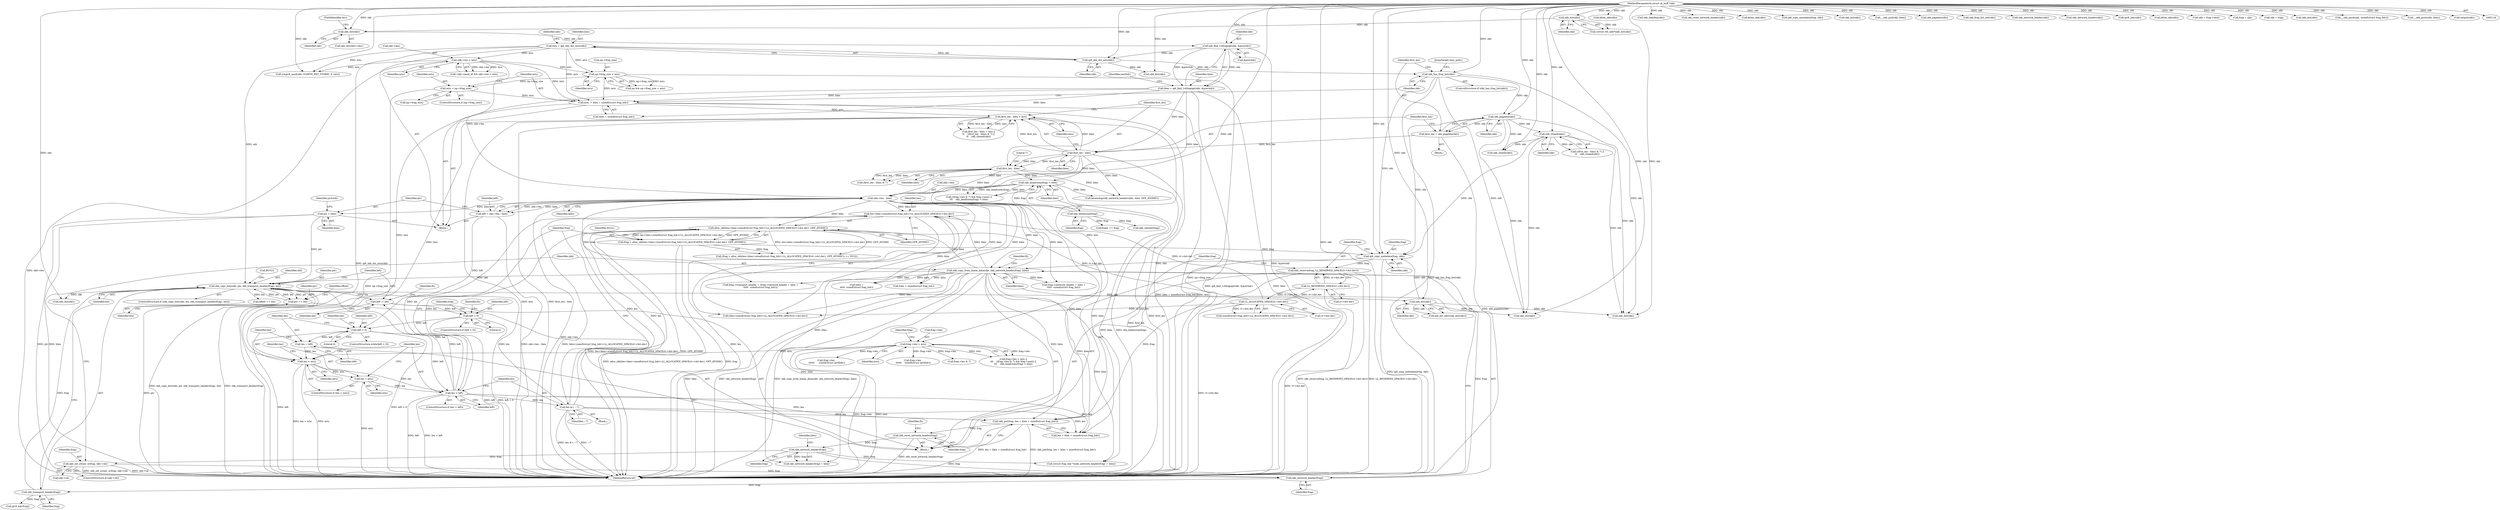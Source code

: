 digraph "0_linux_87c48fa3b4630905f98268dde838ee43626a060c_1@API" {
"1000683" [label="(Call,len+hlen+sizeof(struct frag_hdr)+LL_ALLOCATED_SPACE(rt->dst.dev))"];
"1000675" [label="(Call,len &= ~7)"];
"1000671" [label="(Call,len < left)"];
"1000667" [label="(Call,len = mtu)"];
"1000664" [label="(Call,len > mtu)"];
"1000660" [label="(Call,len = left)"];
"1000656" [label="(Call,left > 0)"];
"1000641" [label="(Call,left = skb->len - hlen)"];
"1000643" [label="(Call,skb->len - hlen)"];
"1000194" [label="(Call,skb->len > mtu)"];
"1000184" [label="(Call,mtu = ip6_skb_dst_mtu(skb))"];
"1000186" [label="(Call,ip6_skb_dst_mtu(skb))"];
"1000176" [label="(Call,ip6_find_1stfragopt(skb, &prevhdr))"];
"1000171" [label="(Call,skb_dst(skb))"];
"1000128" [label="(Call,skb_dst(skb))"];
"1000119" [label="(MethodParameterIn,struct sk_buff *skb)"];
"1000267" [label="(Call,first_len - hlen)"];
"1000261" [label="(Call,first_len - hlen)"];
"1000253" [label="(Call,first_len = skb_pagelen(skb))"];
"1000255" [label="(Call,skb_pagelen(skb))"];
"1000249" [label="(Call,skb_has_frag_list(skb))"];
"1000174" [label="(Call,hlen = ip6_find_1stfragopt(skb, &prevhdr))"];
"1000292" [label="(Call,skb_headroom(frag) < hlen)"];
"1000293" [label="(Call,skb_headroom(frag))"];
"1000811" [label="(Call,left > 0)"];
"1000801" [label="(Call,left -= len)"];
"1000794" [label="(Call,skb_copy_bits(skb, ptr, skb_transport_header(frag), len))"];
"1000760" [label="(Call,skb_copy_from_linear_data(skb, skb_network_header(frag), hlen))"];
"1000710" [label="(Call,ip6_copy_metadata(frag, skb))"];
"1000680" [label="(Call,frag = alloc_skb(len+hlen+sizeof(struct frag_hdr)+LL_ALLOCATED_SPACE(rt->dst.dev), GFP_ATOMIC))"];
"1000682" [label="(Call,alloc_skb(len+hlen+sizeof(struct frag_hdr)+LL_ALLOCATED_SPACE(rt->dst.dev), GFP_ATOMIC))"];
"1000690" [label="(Call,LL_ALLOCATED_SPACE(rt->dst.dev))"];
"1000715" [label="(Call,LL_RESERVED_SPACE(rt->dst.dev))"];
"1000848" [label="(Call,skb_dst(skb))"];
"1000271" [label="(Call,skb_cloned(skb))"];
"1000762" [label="(Call,skb_network_header(frag))"];
"1000736" [label="(Call,skb_network_header(frag))"];
"1000729" [label="(Call,skb_reset_network_header(frag))"];
"1000721" [label="(Call,skb_put(frag, len + hlen + sizeof(struct frag_hdr)))"];
"1000713" [label="(Call,skb_reserve(frag, LL_RESERVED_SPACE(rt->dst.dev)))"];
"1000755" [label="(Call,skb_set_owner_w(frag, skb->sk))"];
"1000832" [label="(Call,ptr += len)"];
"1000648" [label="(Call,ptr = hlen)"];
"1000797" [label="(Call,skb_transport_header(frag))"];
"1000260" [label="(Call,first_len - hlen > mtu)"];
"1000242" [label="(Call,mtu -= hlen + sizeof(struct frag_hdr))"];
"1000237" [label="(Call,mtu = np->frag_size)"];
"1000227" [label="(Call,np->frag_size < mtu)"];
"1000277" [label="(Call,frag->len > mtu)"];
"1000643" [label="(Call,skb->len - hlen)"];
"1000177" [label="(Identifier,skb)"];
"1000797" [label="(Call,skb_transport_header(frag))"];
"1000243" [label="(Identifier,mtu)"];
"1000254" [label="(Identifier,first_len)"];
"1000810" [label="(ControlStructure,if (left > 0))"];
"1000231" [label="(Identifier,mtu)"];
"1000868" [label="(Call,kfree_skb(skb))"];
"1000764" [label="(Identifier,hlen)"];
"1000269" [label="(Identifier,hlen)"];
"1000679" [label="(Call,(frag = alloc_skb(len+hlen+sizeof(struct frag_hdr)+LL_ALLOCATED_SPACE(rt->dst.dev), GFP_ATOMIC)) == NULL)"];
"1000762" [label="(Call,skb_network_header(frag))"];
"1000763" [label="(Identifier,frag)"];
"1000170" [label="(Call,skb_dst(skb)->dev)"];
"1000660" [label="(Call,len = left)"];
"1000284" [label="(Call,frag->len & 7)"];
"1000756" [label="(Identifier,frag)"];
"1000702" [label="(Call,skb_dst(skb))"];
"1000723" [label="(Call,len + hlen + sizeof(struct frag_hdr))"];
"1000659" [label="(Block,)"];
"1000266" [label="(Call,(first_len - hlen) & 7)"];
"1000256" [label="(Identifier,skb)"];
"1000761" [label="(Identifier,skb)"];
"1000722" [label="(Identifier,frag)"];
"1000249" [label="(Call,skb_has_frag_list(skb))"];
"1000262" [label="(Identifier,first_len)"];
"1000225" [label="(Call,np && np->frag_size < mtu)"];
"1000672" [label="(Identifier,len)"];
"1000833" [label="(Identifier,ptr)"];
"1000690" [label="(Call,LL_ALLOCATED_SPACE(rt->dst.dev))"];
"1000171" [label="(Call,skb_dst(skb))"];
"1000178" [label="(Call,&prevhdr)"];
"1000278" [label="(Call,frag->len)"];
"1000767" [label="(Identifier,fh)"];
"1000661" [label="(Identifier,len)"];
"1000794" [label="(Call,skb_copy_bits(skb, ptr, skb_transport_header(frag), len))"];
"1000849" [label="(Identifier,skb)"];
"1000129" [label="(Identifier,skb)"];
"1000641" [label="(Call,left = skb->len - hlen)"];
"1000228" [label="(Call,np->frag_size)"];
"1000259" [label="(Call,first_len - hlen > mtu ||\n\t\t    ((first_len - hlen) & 7) ||\n\t\t    skb_cloned(skb))"];
"1000865" [label="(Call,skb_dst(skb))"];
"1000422" [label="(Call,skb_headlen(skb))"];
"1000730" [label="(Identifier,frag)"];
"1000760" [label="(Call,skb_copy_from_linear_data(skb, skb_network_header(frag), hlen))"];
"1000743" [label="(Call,frag->network_header + hlen +\n\t\t\t\t\t  sizeof(struct frag_hdr))"];
"1000800" [label="(Call,BUG())"];
"1000271" [label="(Call,skb_cloned(skb))"];
"1000381" [label="(Call,skb_reset_network_header(skb))"];
"1000292" [label="(Call,skb_headroom(frag) < hlen)"];
"1000219" [label="(Call,kfree_skb(skb))"];
"1000242" [label="(Call,mtu -= hlen + sizeof(struct frag_hdr))"];
"1000176" [label="(Call,ip6_find_1stfragopt(skb, &prevhdr))"];
"1000195" [label="(Call,skb->len)"];
"1000665" [label="(Identifier,len)"];
"1000666" [label="(Identifier,mtu)"];
"1000227" [label="(Call,np->frag_size < mtu)"];
"1000755" [label="(Call,skb_set_owner_w(frag, skb->sk))"];
"1000834" [label="(Identifier,len)"];
"1000529" [label="(Call,ip6_copy_metadata(frag, skb))"];
"1000676" [label="(Identifier,len)"];
"1000757" [label="(Call,skb->sk)"];
"1000173" [label="(FieldIdentifier,dev)"];
"1000128" [label="(Call,skb_dst(skb))"];
"1000712" [label="(Identifier,skb)"];
"1000205" [label="(Call,skb_dst(skb))"];
"1000642" [label="(Identifier,left)"];
"1000649" [label="(Identifier,ptr)"];
"1000822" [label="(Call,ipv6_hdr(frag))"];
"1000244" [label="(Call,hlen + sizeof(struct frag_hdr))"];
"1000732" [label="(Identifier,fh)"];
"1000264" [label="(Identifier,mtu)"];
"1000737" [label="(Identifier,frag)"];
"1000261" [label="(Call,first_len - hlen)"];
"1000710" [label="(Call,ip6_copy_metadata(frag, skb))"];
"1000650" [label="(Identifier,hlen)"];
"1000713" [label="(Call,skb_reserve(frag, LL_RESERVED_SPACE(rt->dst.dev)))"];
"1000644" [label="(Call,skb->len)"];
"1000216" [label="(Call,skb_dst(skb))"];
"1000813" [label="(Literal,0)"];
"1000682" [label="(Call,alloc_skb(len+hlen+sizeof(struct frag_hdr)+LL_ALLOCATED_SPACE(rt->dst.dev), GFP_ATOMIC))"];
"1000836" [label="(Identifier,offset)"];
"1000184" [label="(Call,mtu = ip6_skb_dst_mtu(skb))"];
"1000367" [label="(Call,__skb_pull(skb, hlen))"];
"1000175" [label="(Identifier,hlen)"];
"1000238" [label="(Identifier,mtu)"];
"1000277" [label="(Call,frag->len > mtu)"];
"1000250" [label="(Identifier,skb)"];
"1000711" [label="(Identifier,frag)"];
"1000793" [label="(ControlStructure,if (skb_copy_bits(skb, ptr, skb_transport_header(frag), len)))"];
"1000172" [label="(Identifier,skb)"];
"1000268" [label="(Identifier,first_len)"];
"1000260" [label="(Call,first_len - hlen > mtu)"];
"1000174" [label="(Call,hlen = ip6_find_1stfragopt(skb, &prevhdr))"];
"1000251" [label="(Block,)"];
"1000736" [label="(Call,skb_network_header(frag))"];
"1000739" [label="(Call,frag->transport_header = (frag->network_header + hlen +\n\t\t\t\t\t  sizeof(struct frag_hdr)))"];
"1000414" [label="(Call,skb_pagelen(skb))"];
"1000847" [label="(Call,ip6_dst_idev(skb_dst(skb)))"];
"1000683" [label="(Call,len+hlen+sizeof(struct frag_hdr)+LL_ALLOCATED_SPACE(rt->dst.dev))"];
"1000662" [label="(Identifier,left)"];
"1000658" [label="(Literal,0)"];
"1000126" [label="(Call,(struct rt6_info*)skb_dst(skb))"];
"1000716" [label="(Call,rt->dst.dev)"];
"1000270" [label="(Literal,7)"];
"1000233" [label="(ControlStructure,if (np->frag_size))"];
"1000192" [label="(Identifier,skb)"];
"1000647" [label="(Identifier,hlen)"];
"1000680" [label="(Call,frag = alloc_skb(len+hlen+sizeof(struct frag_hdr)+LL_ALLOCATED_SPACE(rt->dst.dev), GFP_ATOMIC))"];
"1000751" [label="(ControlStructure,if (skb->sk))"];
"1000198" [label="(Identifier,mtu)"];
"1000208" [label="(Call,icmpv6_send(skb, ICMPV6_PKT_TOOBIG, 0, mtu))"];
"1000657" [label="(Identifier,left)"];
"1000186" [label="(Call,ip6_skb_dst_mtu(skb))"];
"1000664" [label="(Call,len > mtu)"];
"1000721" [label="(Call,skb_put(frag, len + hlen + sizeof(struct frag_hdr)))"];
"1000656" [label="(Call,left > 0)"];
"1000803" [label="(Identifier,len)"];
"1000802" [label="(Identifier,left)"];
"1000267" [label="(Call,first_len - hlen)"];
"1000668" [label="(Identifier,len)"];
"1000640" [label="(JumpTarget,slow_path:)"];
"1000523" [label="(Call,frag->len -\n\t\t\t\t\t\t      sizeof(struct ipv6hdr))"];
"1000801" [label="(Call,left -= len)"];
"1000121" [label="(Block,)"];
"1000619" [label="(Call,frag2 == frag)"];
"1000295" [label="(Identifier,hlen)"];
"1000185" [label="(Identifier,mtu)"];
"1000265" [label="(Call,((first_len - hlen) & 7) ||\n\t\t    skb_cloned(skb))"];
"1000341" [label="(Call,skb_frag_list_init(skb))"];
"1000350" [label="(Call,skb_network_header(skb))"];
"1000681" [label="(Identifier,frag)"];
"1000733" [label="(Call,(struct frag_hdr *)(skb_network_header(frag) + hlen))"];
"1000725" [label="(Call,hlen + sizeof(struct frag_hdr))"];
"1000384" [label="(Call,skb_network_header(skb))"];
"1000431" [label="(Call,ipv6_hdr(skb))"];
"1000239" [label="(Call,np->frag_size)"];
"1000697" [label="(Identifier,NULL)"];
"1000189" [label="(Call,!skb->local_df && skb->len > mtu)"];
"1000298" [label="(Call,skb_shared(frag))"];
"1000857" [label="(Call,kfree_skb(skb))"];
"1000272" [label="(Identifier,skb)"];
"1000674" [label="(Block,)"];
"1000349" [label="(Call,kmemdup(skb_network_header(skb), hlen, GFP_ATOMIC))"];
"1000729" [label="(Call,skb_reset_network_header(frag))"];
"1000653" [label="(Identifier,prevhdr)"];
"1000281" [label="(Identifier,mtu)"];
"1000655" [label="(ControlStructure,while(left > 0))"];
"1000276" [label="(Call,frag->len > mtu ||\n\t\t\t    ((frag->len & 7) && frag->next) ||\n\t\t\t    skb_headroom(frag) < hlen)"];
"1000591" [label="(Call,skb = frag->next)"];
"1000823" [label="(Identifier,frag)"];
"1000648" [label="(Call,ptr = hlen)"];
"1000715" [label="(Call,LL_RESERVED_SPACE(rt->dst.dev))"];
"1000237" [label="(Call,mtu = np->frag_size)"];
"1000747" [label="(Call,hlen +\n\t\t\t\t\t  sizeof(struct frag_hdr))"];
"1000835" [label="(Call,offset += len)"];
"1000798" [label="(Identifier,frag)"];
"1000671" [label="(Call,len < left)"];
"1000852" [label="(Identifier,net)"];
"1000685" [label="(Call,hlen+sizeof(struct frag_hdr)+LL_ALLOCATED_SPACE(rt->dst.dev))"];
"1000598" [label="(Call,frag = skb)"];
"1000263" [label="(Identifier,hlen)"];
"1000194" [label="(Call,skb->len > mtu)"];
"1000687" [label="(Call,sizeof(struct frag_hdr)+LL_ALLOCATED_SPACE(rt->dst.dev))"];
"1000854" [label="(Call,skb_dst(skb))"];
"1000293" [label="(Call,skb_headroom(frag))"];
"1000553" [label="(Call,skb = frag)"];
"1000187" [label="(Identifier,skb)"];
"1000735" [label="(Call,skb_network_header(frag) + hlen)"];
"1000248" [label="(ControlStructure,if (skb_has_frag_list(skb)))"];
"1000286" [label="(Identifier,frag)"];
"1000795" [label="(Identifier,skb)"];
"1000684" [label="(Identifier,len)"];
"1000361" [label="(Call,skb_dst(skb))"];
"1000667" [label="(Call,len = mtu)"];
"1000796" [label="(Identifier,ptr)"];
"1000294" [label="(Identifier,frag)"];
"1000677" [label="(Identifier,~7)"];
"1000338" [label="(Call,skb_shinfo(skb))"];
"1000811" [label="(Call,left > 0)"];
"1000181" [label="(Identifier,nexthdr)"];
"1000816" [label="(Identifier,fh)"];
"1000663" [label="(ControlStructure,if (len > mtu))"];
"1000738" [label="(Identifier,hlen)"];
"1000673" [label="(Identifier,left)"];
"1000253" [label="(Call,first_len = skb_pagelen(skb))"];
"1000374" [label="(Call,__skb_push(skb, sizeof(struct frag_hdr)))"];
"1000691" [label="(Call,rt->dst.dev)"];
"1000670" [label="(ControlStructure,if (len < left))"];
"1000799" [label="(Identifier,len)"];
"1000848" [label="(Call,skb_dst(skb))"];
"1000872" [label="(MethodReturn,int)"];
"1000669" [label="(Identifier,mtu)"];
"1000282" [label="(Call,((frag->len & 7) && frag->next) ||\n\t\t\t    skb_headroom(frag) < hlen)"];
"1000826" [label="(Call,frag->len -\n\t\t\t\t\t\t    sizeof(struct ipv6hdr))"];
"1000378" [label="(Call,__skb_push(skb, hlen))"];
"1000812" [label="(Identifier,left)"];
"1000806" [label="(Identifier,fh)"];
"1000696" [label="(Identifier,GFP_ATOMIC)"];
"1000255" [label="(Call,skb_pagelen(skb))"];
"1000675" [label="(Call,len &= ~7)"];
"1000534" [label="(Call,output(skb))"];
"1000714" [label="(Identifier,frag)"];
"1000119" [label="(MethodParameterIn,struct sk_buff *skb)"];
"1000832" [label="(Call,ptr += len)"];
"1000683" -> "1000682"  [label="AST: "];
"1000683" -> "1000685"  [label="CFG: "];
"1000684" -> "1000683"  [label="AST: "];
"1000685" -> "1000683"  [label="AST: "];
"1000696" -> "1000683"  [label="CFG: "];
"1000683" -> "1000872"  [label="DDG: len"];
"1000683" -> "1000872"  [label="DDG: hlen+sizeof(struct frag_hdr)+LL_ALLOCATED_SPACE(rt->dst.dev)"];
"1000675" -> "1000683"  [label="DDG: len"];
"1000671" -> "1000683"  [label="DDG: len"];
"1000760" -> "1000683"  [label="DDG: hlen"];
"1000643" -> "1000683"  [label="DDG: hlen"];
"1000690" -> "1000683"  [label="DDG: rt->dst.dev"];
"1000675" -> "1000674"  [label="AST: "];
"1000675" -> "1000677"  [label="CFG: "];
"1000676" -> "1000675"  [label="AST: "];
"1000677" -> "1000675"  [label="AST: "];
"1000681" -> "1000675"  [label="CFG: "];
"1000675" -> "1000872"  [label="DDG: ~7"];
"1000675" -> "1000872"  [label="DDG: len &= ~7"];
"1000671" -> "1000675"  [label="DDG: len"];
"1000675" -> "1000682"  [label="DDG: len"];
"1000675" -> "1000721"  [label="DDG: len"];
"1000675" -> "1000723"  [label="DDG: len"];
"1000675" -> "1000794"  [label="DDG: len"];
"1000671" -> "1000670"  [label="AST: "];
"1000671" -> "1000673"  [label="CFG: "];
"1000672" -> "1000671"  [label="AST: "];
"1000673" -> "1000671"  [label="AST: "];
"1000676" -> "1000671"  [label="CFG: "];
"1000681" -> "1000671"  [label="CFG: "];
"1000671" -> "1000872"  [label="DDG: len < left"];
"1000671" -> "1000872"  [label="DDG: left"];
"1000667" -> "1000671"  [label="DDG: len"];
"1000664" -> "1000671"  [label="DDG: len"];
"1000656" -> "1000671"  [label="DDG: left"];
"1000671" -> "1000682"  [label="DDG: len"];
"1000671" -> "1000721"  [label="DDG: len"];
"1000671" -> "1000723"  [label="DDG: len"];
"1000671" -> "1000794"  [label="DDG: len"];
"1000671" -> "1000801"  [label="DDG: left"];
"1000667" -> "1000663"  [label="AST: "];
"1000667" -> "1000669"  [label="CFG: "];
"1000668" -> "1000667"  [label="AST: "];
"1000669" -> "1000667"  [label="AST: "];
"1000672" -> "1000667"  [label="CFG: "];
"1000667" -> "1000872"  [label="DDG: mtu"];
"1000664" -> "1000667"  [label="DDG: mtu"];
"1000664" -> "1000663"  [label="AST: "];
"1000664" -> "1000666"  [label="CFG: "];
"1000665" -> "1000664"  [label="AST: "];
"1000666" -> "1000664"  [label="AST: "];
"1000668" -> "1000664"  [label="CFG: "];
"1000672" -> "1000664"  [label="CFG: "];
"1000664" -> "1000872"  [label="DDG: len > mtu"];
"1000664" -> "1000872"  [label="DDG: mtu"];
"1000660" -> "1000664"  [label="DDG: len"];
"1000260" -> "1000664"  [label="DDG: mtu"];
"1000242" -> "1000664"  [label="DDG: mtu"];
"1000277" -> "1000664"  [label="DDG: mtu"];
"1000660" -> "1000659"  [label="AST: "];
"1000660" -> "1000662"  [label="CFG: "];
"1000661" -> "1000660"  [label="AST: "];
"1000662" -> "1000660"  [label="AST: "];
"1000665" -> "1000660"  [label="CFG: "];
"1000656" -> "1000660"  [label="DDG: left"];
"1000656" -> "1000655"  [label="AST: "];
"1000656" -> "1000658"  [label="CFG: "];
"1000657" -> "1000656"  [label="AST: "];
"1000658" -> "1000656"  [label="AST: "];
"1000661" -> "1000656"  [label="CFG: "];
"1000852" -> "1000656"  [label="CFG: "];
"1000656" -> "1000872"  [label="DDG: left > 0"];
"1000656" -> "1000872"  [label="DDG: left"];
"1000641" -> "1000656"  [label="DDG: left"];
"1000811" -> "1000656"  [label="DDG: left"];
"1000641" -> "1000121"  [label="AST: "];
"1000641" -> "1000643"  [label="CFG: "];
"1000642" -> "1000641"  [label="AST: "];
"1000643" -> "1000641"  [label="AST: "];
"1000649" -> "1000641"  [label="CFG: "];
"1000641" -> "1000872"  [label="DDG: skb->len - hlen"];
"1000643" -> "1000641"  [label="DDG: skb->len"];
"1000643" -> "1000641"  [label="DDG: hlen"];
"1000643" -> "1000647"  [label="CFG: "];
"1000644" -> "1000643"  [label="AST: "];
"1000647" -> "1000643"  [label="AST: "];
"1000643" -> "1000872"  [label="DDG: skb->len"];
"1000194" -> "1000643"  [label="DDG: skb->len"];
"1000267" -> "1000643"  [label="DDG: hlen"];
"1000261" -> "1000643"  [label="DDG: hlen"];
"1000292" -> "1000643"  [label="DDG: hlen"];
"1000174" -> "1000643"  [label="DDG: hlen"];
"1000643" -> "1000648"  [label="DDG: hlen"];
"1000643" -> "1000682"  [label="DDG: hlen"];
"1000643" -> "1000685"  [label="DDG: hlen"];
"1000643" -> "1000721"  [label="DDG: hlen"];
"1000643" -> "1000723"  [label="DDG: hlen"];
"1000643" -> "1000725"  [label="DDG: hlen"];
"1000643" -> "1000733"  [label="DDG: hlen"];
"1000643" -> "1000735"  [label="DDG: hlen"];
"1000643" -> "1000739"  [label="DDG: hlen"];
"1000643" -> "1000743"  [label="DDG: hlen"];
"1000643" -> "1000747"  [label="DDG: hlen"];
"1000643" -> "1000760"  [label="DDG: hlen"];
"1000194" -> "1000189"  [label="AST: "];
"1000194" -> "1000198"  [label="CFG: "];
"1000195" -> "1000194"  [label="AST: "];
"1000198" -> "1000194"  [label="AST: "];
"1000189" -> "1000194"  [label="CFG: "];
"1000194" -> "1000872"  [label="DDG: skb->len"];
"1000194" -> "1000189"  [label="DDG: skb->len"];
"1000194" -> "1000189"  [label="DDG: mtu"];
"1000184" -> "1000194"  [label="DDG: mtu"];
"1000194" -> "1000208"  [label="DDG: mtu"];
"1000194" -> "1000227"  [label="DDG: mtu"];
"1000194" -> "1000242"  [label="DDG: mtu"];
"1000184" -> "1000121"  [label="AST: "];
"1000184" -> "1000186"  [label="CFG: "];
"1000185" -> "1000184"  [label="AST: "];
"1000186" -> "1000184"  [label="AST: "];
"1000192" -> "1000184"  [label="CFG: "];
"1000184" -> "1000872"  [label="DDG: ip6_skb_dst_mtu(skb)"];
"1000186" -> "1000184"  [label="DDG: skb"];
"1000184" -> "1000208"  [label="DDG: mtu"];
"1000184" -> "1000227"  [label="DDG: mtu"];
"1000184" -> "1000242"  [label="DDG: mtu"];
"1000186" -> "1000187"  [label="CFG: "];
"1000187" -> "1000186"  [label="AST: "];
"1000176" -> "1000186"  [label="DDG: skb"];
"1000119" -> "1000186"  [label="DDG: skb"];
"1000186" -> "1000205"  [label="DDG: skb"];
"1000186" -> "1000249"  [label="DDG: skb"];
"1000176" -> "1000174"  [label="AST: "];
"1000176" -> "1000178"  [label="CFG: "];
"1000177" -> "1000176"  [label="AST: "];
"1000178" -> "1000176"  [label="AST: "];
"1000174" -> "1000176"  [label="CFG: "];
"1000176" -> "1000872"  [label="DDG: &prevhdr"];
"1000176" -> "1000174"  [label="DDG: skb"];
"1000176" -> "1000174"  [label="DDG: &prevhdr"];
"1000171" -> "1000176"  [label="DDG: skb"];
"1000119" -> "1000176"  [label="DDG: skb"];
"1000171" -> "1000170"  [label="AST: "];
"1000171" -> "1000172"  [label="CFG: "];
"1000172" -> "1000171"  [label="AST: "];
"1000173" -> "1000171"  [label="CFG: "];
"1000128" -> "1000171"  [label="DDG: skb"];
"1000119" -> "1000171"  [label="DDG: skb"];
"1000128" -> "1000126"  [label="AST: "];
"1000128" -> "1000129"  [label="CFG: "];
"1000129" -> "1000128"  [label="AST: "];
"1000126" -> "1000128"  [label="CFG: "];
"1000128" -> "1000126"  [label="DDG: skb"];
"1000119" -> "1000128"  [label="DDG: skb"];
"1000119" -> "1000118"  [label="AST: "];
"1000119" -> "1000872"  [label="DDG: skb"];
"1000119" -> "1000205"  [label="DDG: skb"];
"1000119" -> "1000208"  [label="DDG: skb"];
"1000119" -> "1000216"  [label="DDG: skb"];
"1000119" -> "1000219"  [label="DDG: skb"];
"1000119" -> "1000249"  [label="DDG: skb"];
"1000119" -> "1000255"  [label="DDG: skb"];
"1000119" -> "1000271"  [label="DDG: skb"];
"1000119" -> "1000338"  [label="DDG: skb"];
"1000119" -> "1000341"  [label="DDG: skb"];
"1000119" -> "1000350"  [label="DDG: skb"];
"1000119" -> "1000361"  [label="DDG: skb"];
"1000119" -> "1000367"  [label="DDG: skb"];
"1000119" -> "1000374"  [label="DDG: skb"];
"1000119" -> "1000378"  [label="DDG: skb"];
"1000119" -> "1000381"  [label="DDG: skb"];
"1000119" -> "1000384"  [label="DDG: skb"];
"1000119" -> "1000414"  [label="DDG: skb"];
"1000119" -> "1000422"  [label="DDG: skb"];
"1000119" -> "1000431"  [label="DDG: skb"];
"1000119" -> "1000529"  [label="DDG: skb"];
"1000119" -> "1000534"  [label="DDG: skb"];
"1000119" -> "1000553"  [label="DDG: skb"];
"1000119" -> "1000591"  [label="DDG: skb"];
"1000119" -> "1000598"  [label="DDG: skb"];
"1000119" -> "1000702"  [label="DDG: skb"];
"1000119" -> "1000710"  [label="DDG: skb"];
"1000119" -> "1000760"  [label="DDG: skb"];
"1000119" -> "1000794"  [label="DDG: skb"];
"1000119" -> "1000848"  [label="DDG: skb"];
"1000119" -> "1000854"  [label="DDG: skb"];
"1000119" -> "1000857"  [label="DDG: skb"];
"1000119" -> "1000865"  [label="DDG: skb"];
"1000119" -> "1000868"  [label="DDG: skb"];
"1000267" -> "1000266"  [label="AST: "];
"1000267" -> "1000269"  [label="CFG: "];
"1000268" -> "1000267"  [label="AST: "];
"1000269" -> "1000267"  [label="AST: "];
"1000270" -> "1000267"  [label="CFG: "];
"1000267" -> "1000872"  [label="DDG: first_len"];
"1000267" -> "1000266"  [label="DDG: first_len"];
"1000267" -> "1000266"  [label="DDG: hlen"];
"1000261" -> "1000267"  [label="DDG: first_len"];
"1000261" -> "1000267"  [label="DDG: hlen"];
"1000267" -> "1000292"  [label="DDG: hlen"];
"1000267" -> "1000349"  [label="DDG: hlen"];
"1000261" -> "1000260"  [label="AST: "];
"1000261" -> "1000263"  [label="CFG: "];
"1000262" -> "1000261"  [label="AST: "];
"1000263" -> "1000261"  [label="AST: "];
"1000264" -> "1000261"  [label="CFG: "];
"1000261" -> "1000872"  [label="DDG: first_len"];
"1000261" -> "1000260"  [label="DDG: first_len"];
"1000261" -> "1000260"  [label="DDG: hlen"];
"1000253" -> "1000261"  [label="DDG: first_len"];
"1000174" -> "1000261"  [label="DDG: hlen"];
"1000261" -> "1000292"  [label="DDG: hlen"];
"1000261" -> "1000349"  [label="DDG: hlen"];
"1000253" -> "1000251"  [label="AST: "];
"1000253" -> "1000255"  [label="CFG: "];
"1000254" -> "1000253"  [label="AST: "];
"1000255" -> "1000253"  [label="AST: "];
"1000262" -> "1000253"  [label="CFG: "];
"1000253" -> "1000872"  [label="DDG: skb_pagelen(skb)"];
"1000255" -> "1000253"  [label="DDG: skb"];
"1000255" -> "1000256"  [label="CFG: "];
"1000256" -> "1000255"  [label="AST: "];
"1000249" -> "1000255"  [label="DDG: skb"];
"1000255" -> "1000271"  [label="DDG: skb"];
"1000255" -> "1000338"  [label="DDG: skb"];
"1000255" -> "1000702"  [label="DDG: skb"];
"1000255" -> "1000710"  [label="DDG: skb"];
"1000255" -> "1000854"  [label="DDG: skb"];
"1000249" -> "1000248"  [label="AST: "];
"1000249" -> "1000250"  [label="CFG: "];
"1000250" -> "1000249"  [label="AST: "];
"1000254" -> "1000249"  [label="CFG: "];
"1000640" -> "1000249"  [label="CFG: "];
"1000249" -> "1000872"  [label="DDG: skb_has_frag_list(skb)"];
"1000249" -> "1000702"  [label="DDG: skb"];
"1000249" -> "1000710"  [label="DDG: skb"];
"1000249" -> "1000854"  [label="DDG: skb"];
"1000174" -> "1000121"  [label="AST: "];
"1000175" -> "1000174"  [label="AST: "];
"1000181" -> "1000174"  [label="CFG: "];
"1000174" -> "1000872"  [label="DDG: ip6_find_1stfragopt(skb, &prevhdr)"];
"1000174" -> "1000872"  [label="DDG: hlen"];
"1000174" -> "1000242"  [label="DDG: hlen"];
"1000174" -> "1000244"  [label="DDG: hlen"];
"1000292" -> "1000282"  [label="AST: "];
"1000292" -> "1000295"  [label="CFG: "];
"1000293" -> "1000292"  [label="AST: "];
"1000295" -> "1000292"  [label="AST: "];
"1000282" -> "1000292"  [label="CFG: "];
"1000292" -> "1000872"  [label="DDG: skb_headroom(frag)"];
"1000292" -> "1000282"  [label="DDG: skb_headroom(frag)"];
"1000292" -> "1000282"  [label="DDG: hlen"];
"1000293" -> "1000292"  [label="DDG: frag"];
"1000292" -> "1000349"  [label="DDG: hlen"];
"1000293" -> "1000294"  [label="CFG: "];
"1000294" -> "1000293"  [label="AST: "];
"1000295" -> "1000293"  [label="CFG: "];
"1000293" -> "1000298"  [label="DDG: frag"];
"1000293" -> "1000619"  [label="DDG: frag"];
"1000811" -> "1000810"  [label="AST: "];
"1000811" -> "1000813"  [label="CFG: "];
"1000812" -> "1000811"  [label="AST: "];
"1000813" -> "1000811"  [label="AST: "];
"1000816" -> "1000811"  [label="CFG: "];
"1000823" -> "1000811"  [label="CFG: "];
"1000811" -> "1000872"  [label="DDG: left > 0"];
"1000811" -> "1000872"  [label="DDG: left"];
"1000801" -> "1000811"  [label="DDG: left"];
"1000801" -> "1000659"  [label="AST: "];
"1000801" -> "1000803"  [label="CFG: "];
"1000802" -> "1000801"  [label="AST: "];
"1000803" -> "1000801"  [label="AST: "];
"1000806" -> "1000801"  [label="CFG: "];
"1000794" -> "1000801"  [label="DDG: len"];
"1000794" -> "1000793"  [label="AST: "];
"1000794" -> "1000799"  [label="CFG: "];
"1000795" -> "1000794"  [label="AST: "];
"1000796" -> "1000794"  [label="AST: "];
"1000797" -> "1000794"  [label="AST: "];
"1000799" -> "1000794"  [label="AST: "];
"1000800" -> "1000794"  [label="CFG: "];
"1000802" -> "1000794"  [label="CFG: "];
"1000794" -> "1000872"  [label="DDG: skb_copy_bits(skb, ptr, skb_transport_header(frag), len)"];
"1000794" -> "1000872"  [label="DDG: skb_transport_header(frag)"];
"1000760" -> "1000794"  [label="DDG: skb"];
"1000832" -> "1000794"  [label="DDG: ptr"];
"1000648" -> "1000794"  [label="DDG: ptr"];
"1000797" -> "1000794"  [label="DDG: frag"];
"1000794" -> "1000832"  [label="DDG: len"];
"1000794" -> "1000832"  [label="DDG: ptr"];
"1000794" -> "1000835"  [label="DDG: len"];
"1000794" -> "1000848"  [label="DDG: skb"];
"1000794" -> "1000865"  [label="DDG: skb"];
"1000760" -> "1000659"  [label="AST: "];
"1000760" -> "1000764"  [label="CFG: "];
"1000761" -> "1000760"  [label="AST: "];
"1000762" -> "1000760"  [label="AST: "];
"1000764" -> "1000760"  [label="AST: "];
"1000767" -> "1000760"  [label="CFG: "];
"1000760" -> "1000872"  [label="DDG: skb_network_header(frag)"];
"1000760" -> "1000872"  [label="DDG: skb_copy_from_linear_data(skb, skb_network_header(frag), hlen)"];
"1000760" -> "1000872"  [label="DDG: hlen"];
"1000760" -> "1000682"  [label="DDG: hlen"];
"1000760" -> "1000685"  [label="DDG: hlen"];
"1000760" -> "1000721"  [label="DDG: hlen"];
"1000760" -> "1000723"  [label="DDG: hlen"];
"1000760" -> "1000725"  [label="DDG: hlen"];
"1000760" -> "1000733"  [label="DDG: hlen"];
"1000760" -> "1000735"  [label="DDG: hlen"];
"1000760" -> "1000739"  [label="DDG: hlen"];
"1000760" -> "1000743"  [label="DDG: hlen"];
"1000760" -> "1000747"  [label="DDG: hlen"];
"1000710" -> "1000760"  [label="DDG: skb"];
"1000762" -> "1000760"  [label="DDG: frag"];
"1000710" -> "1000659"  [label="AST: "];
"1000710" -> "1000712"  [label="CFG: "];
"1000711" -> "1000710"  [label="AST: "];
"1000712" -> "1000710"  [label="AST: "];
"1000714" -> "1000710"  [label="CFG: "];
"1000710" -> "1000872"  [label="DDG: ip6_copy_metadata(frag, skb)"];
"1000680" -> "1000710"  [label="DDG: frag"];
"1000848" -> "1000710"  [label="DDG: skb"];
"1000271" -> "1000710"  [label="DDG: skb"];
"1000710" -> "1000713"  [label="DDG: frag"];
"1000680" -> "1000679"  [label="AST: "];
"1000680" -> "1000682"  [label="CFG: "];
"1000681" -> "1000680"  [label="AST: "];
"1000682" -> "1000680"  [label="AST: "];
"1000697" -> "1000680"  [label="CFG: "];
"1000680" -> "1000872"  [label="DDG: frag"];
"1000680" -> "1000872"  [label="DDG: alloc_skb(len+hlen+sizeof(struct frag_hdr)+LL_ALLOCATED_SPACE(rt->dst.dev), GFP_ATOMIC)"];
"1000680" -> "1000679"  [label="DDG: frag"];
"1000682" -> "1000680"  [label="DDG: len+hlen+sizeof(struct frag_hdr)+LL_ALLOCATED_SPACE(rt->dst.dev)"];
"1000682" -> "1000680"  [label="DDG: GFP_ATOMIC"];
"1000682" -> "1000696"  [label="CFG: "];
"1000696" -> "1000682"  [label="AST: "];
"1000682" -> "1000872"  [label="DDG: GFP_ATOMIC"];
"1000682" -> "1000872"  [label="DDG: len+hlen+sizeof(struct frag_hdr)+LL_ALLOCATED_SPACE(rt->dst.dev)"];
"1000682" -> "1000679"  [label="DDG: len+hlen+sizeof(struct frag_hdr)+LL_ALLOCATED_SPACE(rt->dst.dev)"];
"1000682" -> "1000679"  [label="DDG: GFP_ATOMIC"];
"1000690" -> "1000682"  [label="DDG: rt->dst.dev"];
"1000690" -> "1000687"  [label="AST: "];
"1000690" -> "1000691"  [label="CFG: "];
"1000691" -> "1000690"  [label="AST: "];
"1000687" -> "1000690"  [label="CFG: "];
"1000690" -> "1000872"  [label="DDG: rt->dst.dev"];
"1000690" -> "1000685"  [label="DDG: rt->dst.dev"];
"1000690" -> "1000687"  [label="DDG: rt->dst.dev"];
"1000715" -> "1000690"  [label="DDG: rt->dst.dev"];
"1000690" -> "1000715"  [label="DDG: rt->dst.dev"];
"1000715" -> "1000713"  [label="AST: "];
"1000715" -> "1000716"  [label="CFG: "];
"1000716" -> "1000715"  [label="AST: "];
"1000713" -> "1000715"  [label="CFG: "];
"1000715" -> "1000872"  [label="DDG: rt->dst.dev"];
"1000715" -> "1000713"  [label="DDG: rt->dst.dev"];
"1000848" -> "1000847"  [label="AST: "];
"1000848" -> "1000849"  [label="CFG: "];
"1000849" -> "1000848"  [label="AST: "];
"1000847" -> "1000848"  [label="CFG: "];
"1000848" -> "1000702"  [label="DDG: skb"];
"1000848" -> "1000847"  [label="DDG: skb"];
"1000848" -> "1000854"  [label="DDG: skb"];
"1000271" -> "1000265"  [label="AST: "];
"1000271" -> "1000272"  [label="CFG: "];
"1000272" -> "1000271"  [label="AST: "];
"1000265" -> "1000271"  [label="CFG: "];
"1000271" -> "1000265"  [label="DDG: skb"];
"1000271" -> "1000338"  [label="DDG: skb"];
"1000271" -> "1000702"  [label="DDG: skb"];
"1000271" -> "1000854"  [label="DDG: skb"];
"1000762" -> "1000763"  [label="CFG: "];
"1000763" -> "1000762"  [label="AST: "];
"1000764" -> "1000762"  [label="CFG: "];
"1000736" -> "1000762"  [label="DDG: frag"];
"1000755" -> "1000762"  [label="DDG: frag"];
"1000762" -> "1000797"  [label="DDG: frag"];
"1000736" -> "1000735"  [label="AST: "];
"1000736" -> "1000737"  [label="CFG: "];
"1000737" -> "1000736"  [label="AST: "];
"1000738" -> "1000736"  [label="CFG: "];
"1000736" -> "1000733"  [label="DDG: frag"];
"1000736" -> "1000735"  [label="DDG: frag"];
"1000729" -> "1000736"  [label="DDG: frag"];
"1000736" -> "1000755"  [label="DDG: frag"];
"1000729" -> "1000659"  [label="AST: "];
"1000729" -> "1000730"  [label="CFG: "];
"1000730" -> "1000729"  [label="AST: "];
"1000732" -> "1000729"  [label="CFG: "];
"1000729" -> "1000872"  [label="DDG: skb_reset_network_header(frag)"];
"1000721" -> "1000729"  [label="DDG: frag"];
"1000721" -> "1000659"  [label="AST: "];
"1000721" -> "1000723"  [label="CFG: "];
"1000722" -> "1000721"  [label="AST: "];
"1000723" -> "1000721"  [label="AST: "];
"1000730" -> "1000721"  [label="CFG: "];
"1000721" -> "1000872"  [label="DDG: skb_put(frag, len + hlen + sizeof(struct frag_hdr))"];
"1000721" -> "1000872"  [label="DDG: len + hlen + sizeof(struct frag_hdr)"];
"1000713" -> "1000721"  [label="DDG: frag"];
"1000713" -> "1000659"  [label="AST: "];
"1000714" -> "1000713"  [label="AST: "];
"1000722" -> "1000713"  [label="CFG: "];
"1000713" -> "1000872"  [label="DDG: LL_RESERVED_SPACE(rt->dst.dev)"];
"1000713" -> "1000872"  [label="DDG: skb_reserve(frag, LL_RESERVED_SPACE(rt->dst.dev))"];
"1000755" -> "1000751"  [label="AST: "];
"1000755" -> "1000757"  [label="CFG: "];
"1000756" -> "1000755"  [label="AST: "];
"1000757" -> "1000755"  [label="AST: "];
"1000761" -> "1000755"  [label="CFG: "];
"1000755" -> "1000872"  [label="DDG: skb->sk"];
"1000755" -> "1000872"  [label="DDG: skb_set_owner_w(frag, skb->sk)"];
"1000832" -> "1000659"  [label="AST: "];
"1000832" -> "1000834"  [label="CFG: "];
"1000833" -> "1000832"  [label="AST: "];
"1000834" -> "1000832"  [label="AST: "];
"1000836" -> "1000832"  [label="CFG: "];
"1000832" -> "1000872"  [label="DDG: ptr"];
"1000648" -> "1000121"  [label="AST: "];
"1000648" -> "1000650"  [label="CFG: "];
"1000649" -> "1000648"  [label="AST: "];
"1000650" -> "1000648"  [label="AST: "];
"1000653" -> "1000648"  [label="CFG: "];
"1000648" -> "1000872"  [label="DDG: hlen"];
"1000648" -> "1000872"  [label="DDG: ptr"];
"1000797" -> "1000798"  [label="CFG: "];
"1000798" -> "1000797"  [label="AST: "];
"1000799" -> "1000797"  [label="CFG: "];
"1000797" -> "1000822"  [label="DDG: frag"];
"1000260" -> "1000259"  [label="AST: "];
"1000260" -> "1000264"  [label="CFG: "];
"1000264" -> "1000260"  [label="AST: "];
"1000268" -> "1000260"  [label="CFG: "];
"1000259" -> "1000260"  [label="CFG: "];
"1000260" -> "1000872"  [label="DDG: mtu"];
"1000260" -> "1000872"  [label="DDG: first_len - hlen"];
"1000260" -> "1000259"  [label="DDG: first_len - hlen"];
"1000260" -> "1000259"  [label="DDG: mtu"];
"1000242" -> "1000260"  [label="DDG: mtu"];
"1000260" -> "1000277"  [label="DDG: mtu"];
"1000242" -> "1000121"  [label="AST: "];
"1000242" -> "1000244"  [label="CFG: "];
"1000243" -> "1000242"  [label="AST: "];
"1000244" -> "1000242"  [label="AST: "];
"1000250" -> "1000242"  [label="CFG: "];
"1000242" -> "1000872"  [label="DDG: hlen + sizeof(struct frag_hdr)"];
"1000242" -> "1000872"  [label="DDG: mtu"];
"1000237" -> "1000242"  [label="DDG: mtu"];
"1000227" -> "1000242"  [label="DDG: mtu"];
"1000237" -> "1000233"  [label="AST: "];
"1000237" -> "1000239"  [label="CFG: "];
"1000238" -> "1000237"  [label="AST: "];
"1000239" -> "1000237"  [label="AST: "];
"1000243" -> "1000237"  [label="CFG: "];
"1000237" -> "1000872"  [label="DDG: np->frag_size"];
"1000227" -> "1000237"  [label="DDG: np->frag_size"];
"1000227" -> "1000225"  [label="AST: "];
"1000227" -> "1000231"  [label="CFG: "];
"1000228" -> "1000227"  [label="AST: "];
"1000231" -> "1000227"  [label="AST: "];
"1000225" -> "1000227"  [label="CFG: "];
"1000227" -> "1000872"  [label="DDG: np->frag_size"];
"1000227" -> "1000225"  [label="DDG: np->frag_size"];
"1000227" -> "1000225"  [label="DDG: mtu"];
"1000277" -> "1000276"  [label="AST: "];
"1000277" -> "1000281"  [label="CFG: "];
"1000278" -> "1000277"  [label="AST: "];
"1000281" -> "1000277"  [label="AST: "];
"1000286" -> "1000277"  [label="CFG: "];
"1000276" -> "1000277"  [label="CFG: "];
"1000277" -> "1000872"  [label="DDG: frag->len"];
"1000277" -> "1000872"  [label="DDG: mtu"];
"1000277" -> "1000276"  [label="DDG: frag->len"];
"1000277" -> "1000276"  [label="DDG: mtu"];
"1000277" -> "1000284"  [label="DDG: frag->len"];
"1000277" -> "1000523"  [label="DDG: frag->len"];
"1000277" -> "1000826"  [label="DDG: frag->len"];
}
